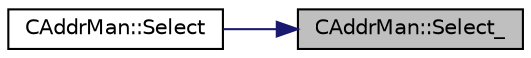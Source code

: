 digraph "CAddrMan::Select_"
{
 // LATEX_PDF_SIZE
  edge [fontname="Helvetica",fontsize="10",labelfontname="Helvetica",labelfontsize="10"];
  node [fontname="Helvetica",fontsize="10",shape=record];
  rankdir="RL";
  Node7 [label="CAddrMan::Select_",height=0.2,width=0.4,color="black", fillcolor="grey75", style="filled", fontcolor="black",tooltip=" "];
  Node7 -> Node8 [dir="back",color="midnightblue",fontsize="10",style="solid",fontname="Helvetica"];
  Node8 [label="CAddrMan::Select",height=0.2,width=0.4,color="black", fillcolor="white", style="filled",URL="$class_c_addr_man.html#ae4b1b65cc15f9a12f90db362fb9c8488",tooltip=" "];
}
